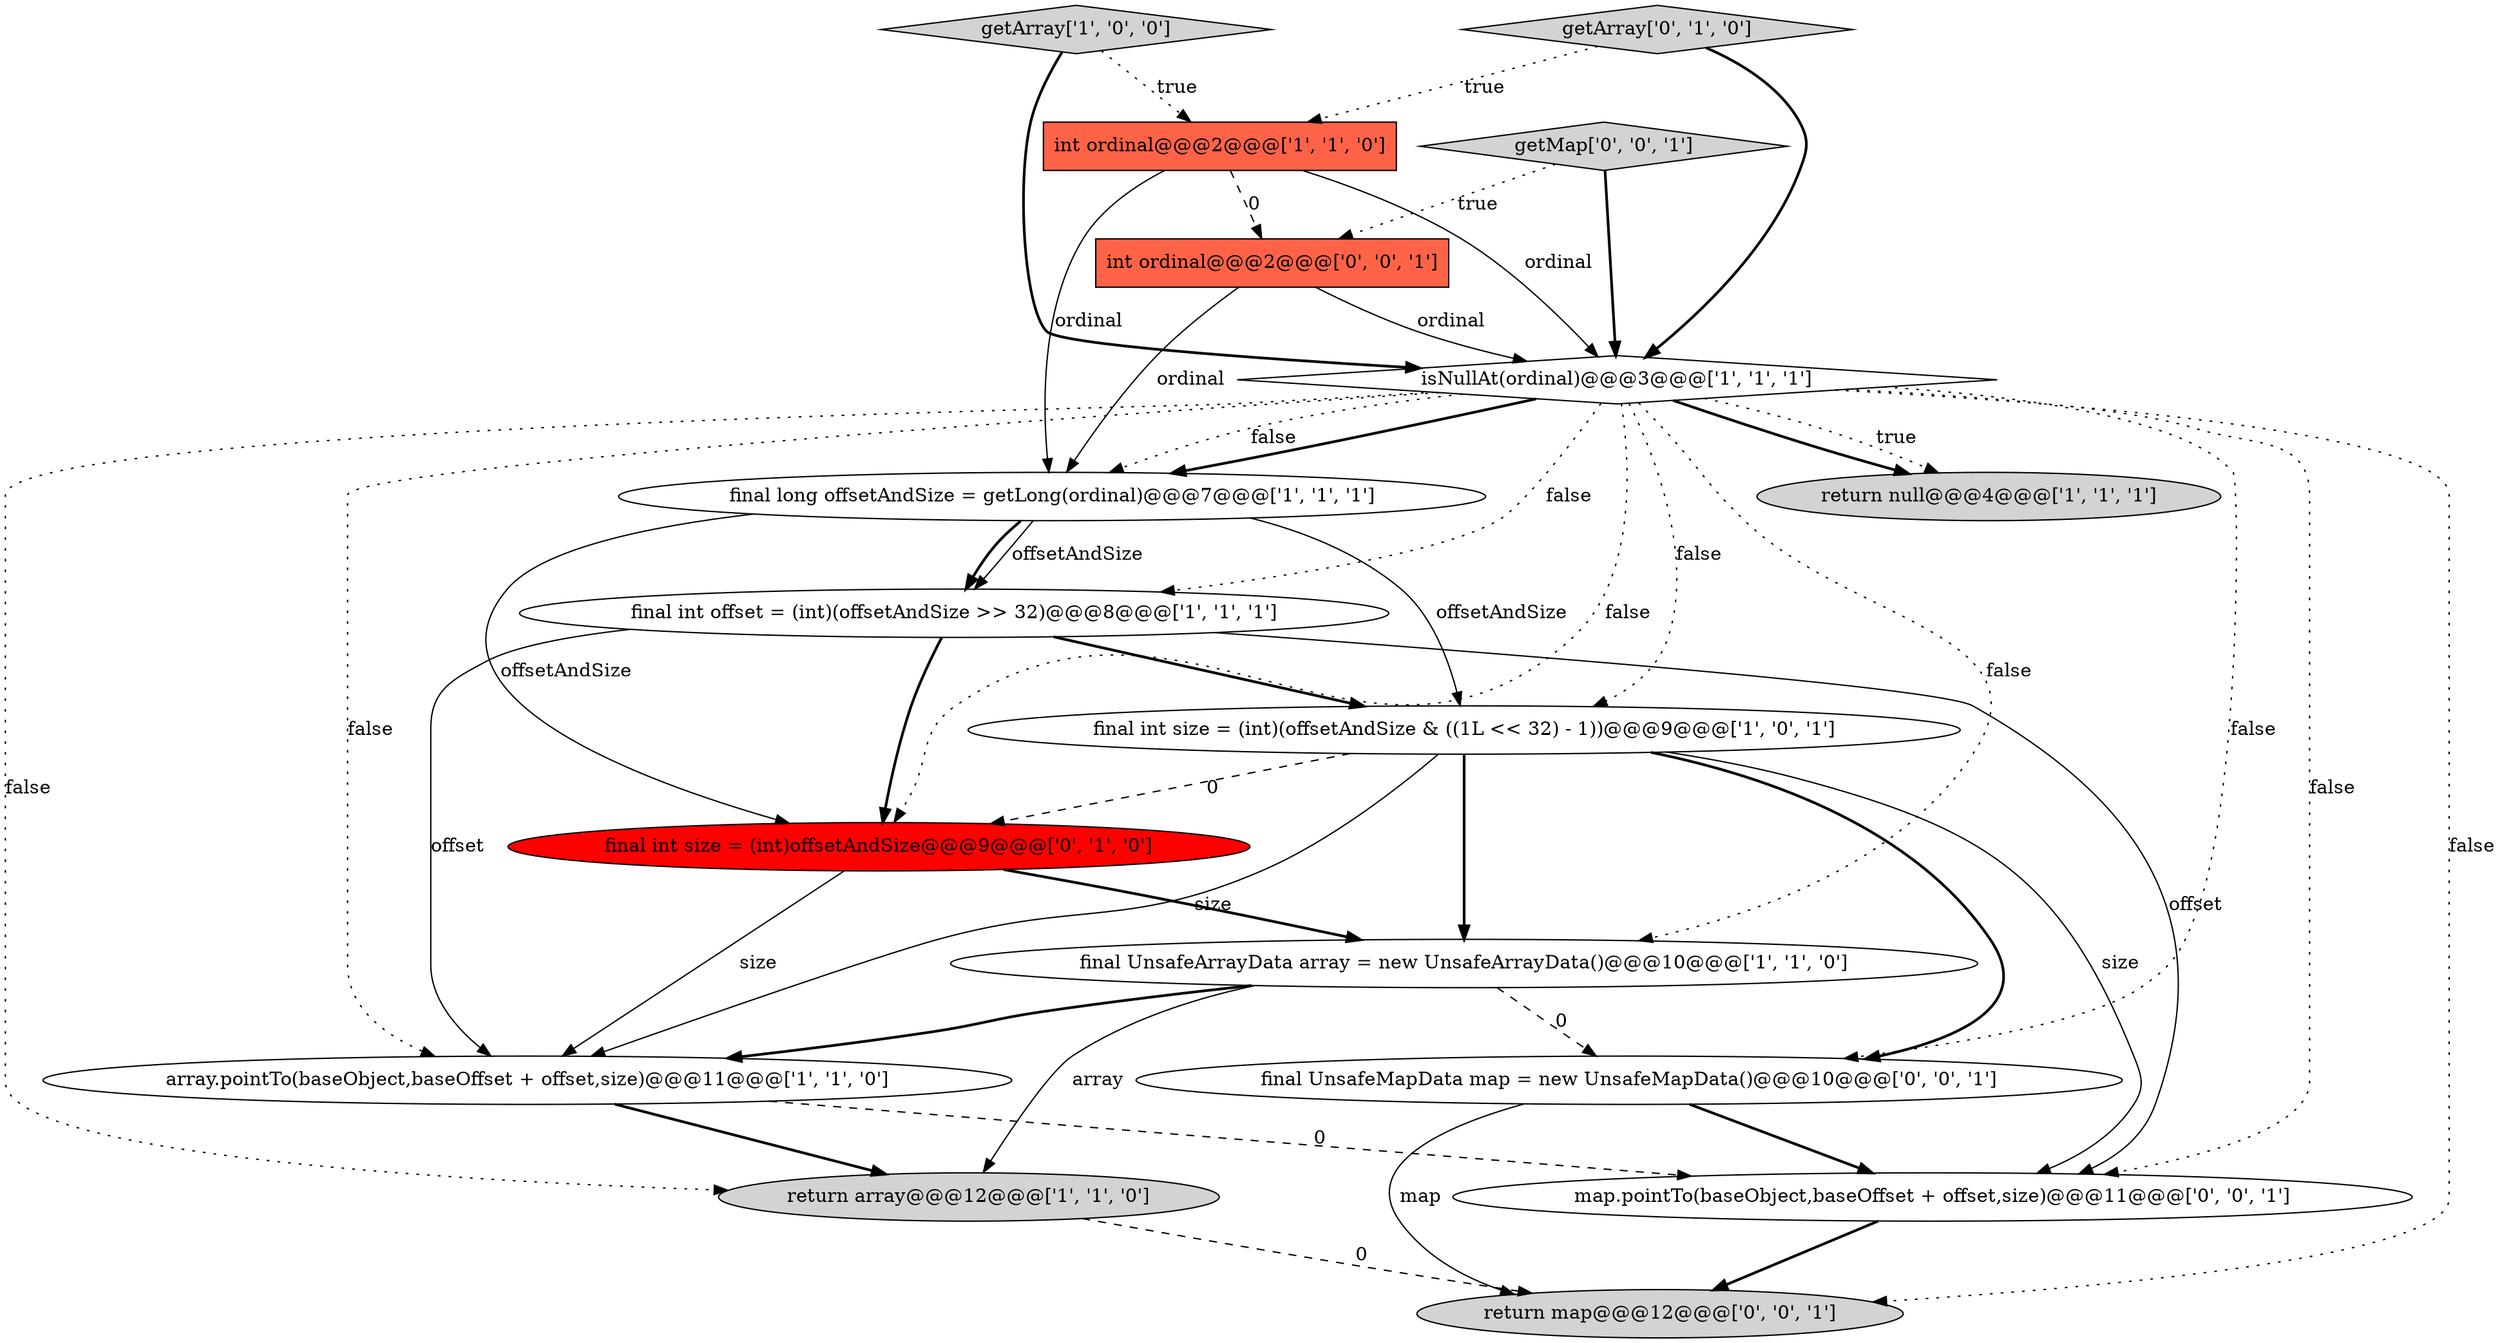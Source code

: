 digraph {
3 [style = filled, label = "int ordinal@@@2@@@['1', '1', '0']", fillcolor = tomato, shape = box image = "AAA0AAABBB1BBB"];
8 [style = filled, label = "array.pointTo(baseObject,baseOffset + offset,size)@@@11@@@['1', '1', '0']", fillcolor = white, shape = ellipse image = "AAA0AAABBB1BBB"];
11 [style = filled, label = "getArray['0', '1', '0']", fillcolor = lightgray, shape = diamond image = "AAA0AAABBB2BBB"];
12 [style = filled, label = "map.pointTo(baseObject,baseOffset + offset,size)@@@11@@@['0', '0', '1']", fillcolor = white, shape = ellipse image = "AAA0AAABBB3BBB"];
6 [style = filled, label = "getArray['1', '0', '0']", fillcolor = lightgray, shape = diamond image = "AAA0AAABBB1BBB"];
1 [style = filled, label = "final UnsafeArrayData array = new UnsafeArrayData()@@@10@@@['1', '1', '0']", fillcolor = white, shape = ellipse image = "AAA0AAABBB1BBB"];
15 [style = filled, label = "final UnsafeMapData map = new UnsafeMapData()@@@10@@@['0', '0', '1']", fillcolor = white, shape = ellipse image = "AAA0AAABBB3BBB"];
14 [style = filled, label = "getMap['0', '0', '1']", fillcolor = lightgray, shape = diamond image = "AAA0AAABBB3BBB"];
2 [style = filled, label = "final long offsetAndSize = getLong(ordinal)@@@7@@@['1', '1', '1']", fillcolor = white, shape = ellipse image = "AAA0AAABBB1BBB"];
9 [style = filled, label = "return null@@@4@@@['1', '1', '1']", fillcolor = lightgray, shape = ellipse image = "AAA0AAABBB1BBB"];
16 [style = filled, label = "int ordinal@@@2@@@['0', '0', '1']", fillcolor = tomato, shape = box image = "AAA0AAABBB3BBB"];
4 [style = filled, label = "return array@@@12@@@['1', '1', '0']", fillcolor = lightgray, shape = ellipse image = "AAA0AAABBB1BBB"];
13 [style = filled, label = "return map@@@12@@@['0', '0', '1']", fillcolor = lightgray, shape = ellipse image = "AAA0AAABBB3BBB"];
7 [style = filled, label = "isNullAt(ordinal)@@@3@@@['1', '1', '1']", fillcolor = white, shape = diamond image = "AAA0AAABBB1BBB"];
5 [style = filled, label = "final int offset = (int)(offsetAndSize >> 32)@@@8@@@['1', '1', '1']", fillcolor = white, shape = ellipse image = "AAA0AAABBB1BBB"];
0 [style = filled, label = "final int size = (int)(offsetAndSize & ((1L << 32) - 1))@@@9@@@['1', '0', '1']", fillcolor = white, shape = ellipse image = "AAA0AAABBB1BBB"];
10 [style = filled, label = "final int size = (int)offsetAndSize@@@9@@@['0', '1', '0']", fillcolor = red, shape = ellipse image = "AAA1AAABBB2BBB"];
5->10 [style = bold, label=""];
2->10 [style = solid, label="offsetAndSize"];
10->8 [style = solid, label="size"];
2->5 [style = bold, label=""];
1->8 [style = bold, label=""];
0->12 [style = solid, label="size"];
7->12 [style = dotted, label="false"];
1->15 [style = dashed, label="0"];
8->12 [style = dashed, label="0"];
7->9 [style = dotted, label="true"];
3->7 [style = solid, label="ordinal"];
0->15 [style = bold, label=""];
0->10 [style = dashed, label="0"];
16->2 [style = solid, label="ordinal"];
14->7 [style = bold, label=""];
15->13 [style = solid, label="map"];
14->16 [style = dotted, label="true"];
1->4 [style = solid, label="array"];
7->9 [style = bold, label=""];
12->13 [style = bold, label=""];
7->0 [style = dotted, label="false"];
5->8 [style = solid, label="offset"];
16->7 [style = solid, label="ordinal"];
0->8 [style = solid, label="size"];
5->0 [style = bold, label=""];
7->2 [style = bold, label=""];
0->1 [style = bold, label=""];
7->8 [style = dotted, label="false"];
7->4 [style = dotted, label="false"];
7->2 [style = dotted, label="false"];
2->0 [style = solid, label="offsetAndSize"];
7->10 [style = dotted, label="false"];
3->2 [style = solid, label="ordinal"];
7->13 [style = dotted, label="false"];
15->12 [style = bold, label=""];
8->4 [style = bold, label=""];
7->1 [style = dotted, label="false"];
7->5 [style = dotted, label="false"];
6->3 [style = dotted, label="true"];
6->7 [style = bold, label=""];
11->3 [style = dotted, label="true"];
7->15 [style = dotted, label="false"];
10->1 [style = bold, label=""];
4->13 [style = dashed, label="0"];
11->7 [style = bold, label=""];
3->16 [style = dashed, label="0"];
5->12 [style = solid, label="offset"];
2->5 [style = solid, label="offsetAndSize"];
}
